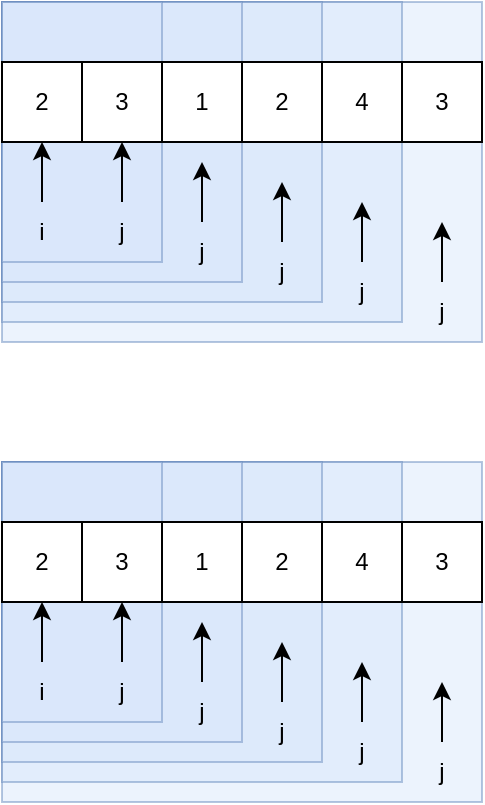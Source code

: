 <mxfile version="24.3.1" type="github">
  <diagram name="第 1 页" id="bsgujQVWhJ1CBmvAX9UT">
    <mxGraphModel dx="877" dy="348" grid="1" gridSize="10" guides="1" tooltips="1" connect="1" arrows="1" fold="1" page="1" pageScale="1" pageWidth="827" pageHeight="1169" math="0" shadow="0">
      <root>
        <mxCell id="0" />
        <mxCell id="1" parent="0" />
        <mxCell id="AX1ELchu_M3omdYsO0jj-23" value="" style="rounded=0;whiteSpace=wrap;html=1;opacity=50;fillColor=#dae8fc;strokeColor=#6c8ebf;" vertex="1" parent="1">
          <mxGeometry x="40" y="170" width="240" height="170" as="geometry" />
        </mxCell>
        <mxCell id="AX1ELchu_M3omdYsO0jj-21" value="" style="rounded=0;whiteSpace=wrap;html=1;opacity=50;fillColor=#dae8fc;strokeColor=#6c8ebf;" vertex="1" parent="1">
          <mxGeometry x="40" y="170" width="200" height="160" as="geometry" />
        </mxCell>
        <mxCell id="AX1ELchu_M3omdYsO0jj-19" value="" style="rounded=0;whiteSpace=wrap;html=1;opacity=50;fillColor=#dae8fc;strokeColor=#6c8ebf;" vertex="1" parent="1">
          <mxGeometry x="40" y="170" width="160" height="150" as="geometry" />
        </mxCell>
        <mxCell id="AX1ELchu_M3omdYsO0jj-18" value="" style="rounded=0;whiteSpace=wrap;html=1;opacity=50;fillColor=#dae8fc;strokeColor=#6c8ebf;" vertex="1" parent="1">
          <mxGeometry x="40" y="170" width="120" height="140" as="geometry" />
        </mxCell>
        <mxCell id="AX1ELchu_M3omdYsO0jj-13" value="" style="rounded=0;whiteSpace=wrap;html=1;opacity=50;fillColor=#dae8fc;strokeColor=#6c8ebf;" vertex="1" parent="1">
          <mxGeometry x="40" y="170" width="80" height="130" as="geometry" />
        </mxCell>
        <mxCell id="AX1ELchu_M3omdYsO0jj-1" value="2" style="rounded=0;whiteSpace=wrap;html=1;" vertex="1" parent="1">
          <mxGeometry x="40" y="200" width="40" height="40" as="geometry" />
        </mxCell>
        <mxCell id="AX1ELchu_M3omdYsO0jj-2" value="3" style="rounded=0;whiteSpace=wrap;html=1;" vertex="1" parent="1">
          <mxGeometry x="80" y="200" width="40" height="40" as="geometry" />
        </mxCell>
        <mxCell id="AX1ELchu_M3omdYsO0jj-3" value="1" style="rounded=0;whiteSpace=wrap;html=1;" vertex="1" parent="1">
          <mxGeometry x="120" y="200" width="40" height="40" as="geometry" />
        </mxCell>
        <mxCell id="AX1ELchu_M3omdYsO0jj-4" value="2" style="rounded=0;whiteSpace=wrap;html=1;" vertex="1" parent="1">
          <mxGeometry x="160" y="200" width="40" height="40" as="geometry" />
        </mxCell>
        <mxCell id="AX1ELchu_M3omdYsO0jj-5" value="4" style="rounded=0;whiteSpace=wrap;html=1;" vertex="1" parent="1">
          <mxGeometry x="200" y="200" width="40" height="40" as="geometry" />
        </mxCell>
        <mxCell id="AX1ELchu_M3omdYsO0jj-6" value="3" style="rounded=0;whiteSpace=wrap;html=1;" vertex="1" parent="1">
          <mxGeometry x="240" y="200" width="40" height="40" as="geometry" />
        </mxCell>
        <mxCell id="AX1ELchu_M3omdYsO0jj-9" value="" style="endArrow=classic;html=1;rounded=0;entryX=0.5;entryY=1;entryDx=0;entryDy=0;" edge="1" parent="1" target="AX1ELchu_M3omdYsO0jj-1">
          <mxGeometry width="50" height="50" relative="1" as="geometry">
            <mxPoint x="60" y="270" as="sourcePoint" />
            <mxPoint x="240" y="330" as="targetPoint" />
          </mxGeometry>
        </mxCell>
        <mxCell id="AX1ELchu_M3omdYsO0jj-10" value="i" style="text;html=1;align=center;verticalAlign=middle;whiteSpace=wrap;rounded=0;" vertex="1" parent="1">
          <mxGeometry x="45" y="270" width="30" height="30" as="geometry" />
        </mxCell>
        <mxCell id="AX1ELchu_M3omdYsO0jj-43" value="" style="endArrow=classic;html=1;rounded=0;entryX=0.5;entryY=1;entryDx=0;entryDy=0;" edge="1" parent="1">
          <mxGeometry width="50" height="50" relative="1" as="geometry">
            <mxPoint x="100" y="270" as="sourcePoint" />
            <mxPoint x="100" y="240" as="targetPoint" />
          </mxGeometry>
        </mxCell>
        <mxCell id="AX1ELchu_M3omdYsO0jj-44" value="j" style="text;html=1;align=center;verticalAlign=middle;whiteSpace=wrap;rounded=0;" vertex="1" parent="1">
          <mxGeometry x="85" y="270" width="30" height="30" as="geometry" />
        </mxCell>
        <mxCell id="AX1ELchu_M3omdYsO0jj-45" value="" style="endArrow=classic;html=1;rounded=0;entryX=0.5;entryY=1;entryDx=0;entryDy=0;" edge="1" parent="1">
          <mxGeometry width="50" height="50" relative="1" as="geometry">
            <mxPoint x="140" y="280" as="sourcePoint" />
            <mxPoint x="140" y="250" as="targetPoint" />
          </mxGeometry>
        </mxCell>
        <mxCell id="AX1ELchu_M3omdYsO0jj-46" value="j" style="text;html=1;align=center;verticalAlign=middle;whiteSpace=wrap;rounded=0;" vertex="1" parent="1">
          <mxGeometry x="125" y="280" width="30" height="30" as="geometry" />
        </mxCell>
        <mxCell id="AX1ELchu_M3omdYsO0jj-47" value="" style="endArrow=classic;html=1;rounded=0;entryX=0.5;entryY=1;entryDx=0;entryDy=0;" edge="1" parent="1">
          <mxGeometry width="50" height="50" relative="1" as="geometry">
            <mxPoint x="180" y="290" as="sourcePoint" />
            <mxPoint x="180" y="260" as="targetPoint" />
          </mxGeometry>
        </mxCell>
        <mxCell id="AX1ELchu_M3omdYsO0jj-48" value="j" style="text;html=1;align=center;verticalAlign=middle;whiteSpace=wrap;rounded=0;" vertex="1" parent="1">
          <mxGeometry x="165" y="290" width="30" height="30" as="geometry" />
        </mxCell>
        <mxCell id="AX1ELchu_M3omdYsO0jj-49" value="" style="endArrow=classic;html=1;rounded=0;entryX=0.5;entryY=1;entryDx=0;entryDy=0;" edge="1" parent="1">
          <mxGeometry width="50" height="50" relative="1" as="geometry">
            <mxPoint x="220" y="300" as="sourcePoint" />
            <mxPoint x="220" y="270" as="targetPoint" />
          </mxGeometry>
        </mxCell>
        <mxCell id="AX1ELchu_M3omdYsO0jj-50" value="j" style="text;html=1;align=center;verticalAlign=middle;whiteSpace=wrap;rounded=0;" vertex="1" parent="1">
          <mxGeometry x="205" y="300" width="30" height="30" as="geometry" />
        </mxCell>
        <mxCell id="AX1ELchu_M3omdYsO0jj-51" value="" style="endArrow=classic;html=1;rounded=0;entryX=0.5;entryY=1;entryDx=0;entryDy=0;" edge="1" parent="1">
          <mxGeometry width="50" height="50" relative="1" as="geometry">
            <mxPoint x="260" y="310" as="sourcePoint" />
            <mxPoint x="260" y="280" as="targetPoint" />
          </mxGeometry>
        </mxCell>
        <mxCell id="AX1ELchu_M3omdYsO0jj-52" value="j" style="text;html=1;align=center;verticalAlign=middle;whiteSpace=wrap;rounded=0;" vertex="1" parent="1">
          <mxGeometry x="245" y="310" width="30" height="30" as="geometry" />
        </mxCell>
        <mxCell id="AX1ELchu_M3omdYsO0jj-53" value="" style="rounded=0;whiteSpace=wrap;html=1;opacity=50;fillColor=#dae8fc;strokeColor=#6c8ebf;" vertex="1" parent="1">
          <mxGeometry x="40" y="400" width="240" height="170" as="geometry" />
        </mxCell>
        <mxCell id="AX1ELchu_M3omdYsO0jj-54" value="" style="rounded=0;whiteSpace=wrap;html=1;opacity=50;fillColor=#dae8fc;strokeColor=#6c8ebf;" vertex="1" parent="1">
          <mxGeometry x="40" y="400" width="200" height="160" as="geometry" />
        </mxCell>
        <mxCell id="AX1ELchu_M3omdYsO0jj-55" value="" style="rounded=0;whiteSpace=wrap;html=1;opacity=50;fillColor=#dae8fc;strokeColor=#6c8ebf;" vertex="1" parent="1">
          <mxGeometry x="40" y="400" width="160" height="150" as="geometry" />
        </mxCell>
        <mxCell id="AX1ELchu_M3omdYsO0jj-56" value="" style="rounded=0;whiteSpace=wrap;html=1;opacity=50;fillColor=#dae8fc;strokeColor=#6c8ebf;" vertex="1" parent="1">
          <mxGeometry x="40" y="400" width="120" height="140" as="geometry" />
        </mxCell>
        <mxCell id="AX1ELchu_M3omdYsO0jj-57" value="" style="rounded=0;whiteSpace=wrap;html=1;opacity=50;fillColor=#dae8fc;strokeColor=#6c8ebf;" vertex="1" parent="1">
          <mxGeometry x="40" y="400" width="80" height="130" as="geometry" />
        </mxCell>
        <mxCell id="AX1ELchu_M3omdYsO0jj-58" value="2" style="rounded=0;whiteSpace=wrap;html=1;" vertex="1" parent="1">
          <mxGeometry x="40" y="430" width="40" height="40" as="geometry" />
        </mxCell>
        <mxCell id="AX1ELchu_M3omdYsO0jj-59" value="3" style="rounded=0;whiteSpace=wrap;html=1;" vertex="1" parent="1">
          <mxGeometry x="80" y="430" width="40" height="40" as="geometry" />
        </mxCell>
        <mxCell id="AX1ELchu_M3omdYsO0jj-60" value="1" style="rounded=0;whiteSpace=wrap;html=1;" vertex="1" parent="1">
          <mxGeometry x="120" y="430" width="40" height="40" as="geometry" />
        </mxCell>
        <mxCell id="AX1ELchu_M3omdYsO0jj-61" value="2" style="rounded=0;whiteSpace=wrap;html=1;" vertex="1" parent="1">
          <mxGeometry x="160" y="430" width="40" height="40" as="geometry" />
        </mxCell>
        <mxCell id="AX1ELchu_M3omdYsO0jj-62" value="4" style="rounded=0;whiteSpace=wrap;html=1;" vertex="1" parent="1">
          <mxGeometry x="200" y="430" width="40" height="40" as="geometry" />
        </mxCell>
        <mxCell id="AX1ELchu_M3omdYsO0jj-63" value="3" style="rounded=0;whiteSpace=wrap;html=1;" vertex="1" parent="1">
          <mxGeometry x="240" y="430" width="40" height="40" as="geometry" />
        </mxCell>
        <mxCell id="AX1ELchu_M3omdYsO0jj-64" value="" style="endArrow=classic;html=1;rounded=0;entryX=0.5;entryY=1;entryDx=0;entryDy=0;" edge="1" parent="1" target="AX1ELchu_M3omdYsO0jj-58">
          <mxGeometry width="50" height="50" relative="1" as="geometry">
            <mxPoint x="60" y="500" as="sourcePoint" />
            <mxPoint x="240" y="560" as="targetPoint" />
          </mxGeometry>
        </mxCell>
        <mxCell id="AX1ELchu_M3omdYsO0jj-65" value="i" style="text;html=1;align=center;verticalAlign=middle;whiteSpace=wrap;rounded=0;" vertex="1" parent="1">
          <mxGeometry x="45" y="500" width="30" height="30" as="geometry" />
        </mxCell>
        <mxCell id="AX1ELchu_M3omdYsO0jj-66" value="" style="endArrow=classic;html=1;rounded=0;entryX=0.5;entryY=1;entryDx=0;entryDy=0;" edge="1" parent="1">
          <mxGeometry width="50" height="50" relative="1" as="geometry">
            <mxPoint x="100" y="500" as="sourcePoint" />
            <mxPoint x="100" y="470" as="targetPoint" />
          </mxGeometry>
        </mxCell>
        <mxCell id="AX1ELchu_M3omdYsO0jj-67" value="j" style="text;html=1;align=center;verticalAlign=middle;whiteSpace=wrap;rounded=0;" vertex="1" parent="1">
          <mxGeometry x="85" y="500" width="30" height="30" as="geometry" />
        </mxCell>
        <mxCell id="AX1ELchu_M3omdYsO0jj-68" value="" style="endArrow=classic;html=1;rounded=0;entryX=0.5;entryY=1;entryDx=0;entryDy=0;" edge="1" parent="1">
          <mxGeometry width="50" height="50" relative="1" as="geometry">
            <mxPoint x="140" y="510" as="sourcePoint" />
            <mxPoint x="140" y="480" as="targetPoint" />
          </mxGeometry>
        </mxCell>
        <mxCell id="AX1ELchu_M3omdYsO0jj-69" value="j" style="text;html=1;align=center;verticalAlign=middle;whiteSpace=wrap;rounded=0;" vertex="1" parent="1">
          <mxGeometry x="125" y="510" width="30" height="30" as="geometry" />
        </mxCell>
        <mxCell id="AX1ELchu_M3omdYsO0jj-70" value="" style="endArrow=classic;html=1;rounded=0;entryX=0.5;entryY=1;entryDx=0;entryDy=0;" edge="1" parent="1">
          <mxGeometry width="50" height="50" relative="1" as="geometry">
            <mxPoint x="180" y="520" as="sourcePoint" />
            <mxPoint x="180" y="490" as="targetPoint" />
          </mxGeometry>
        </mxCell>
        <mxCell id="AX1ELchu_M3omdYsO0jj-71" value="j" style="text;html=1;align=center;verticalAlign=middle;whiteSpace=wrap;rounded=0;" vertex="1" parent="1">
          <mxGeometry x="165" y="520" width="30" height="30" as="geometry" />
        </mxCell>
        <mxCell id="AX1ELchu_M3omdYsO0jj-72" value="" style="endArrow=classic;html=1;rounded=0;entryX=0.5;entryY=1;entryDx=0;entryDy=0;" edge="1" parent="1">
          <mxGeometry width="50" height="50" relative="1" as="geometry">
            <mxPoint x="220" y="530" as="sourcePoint" />
            <mxPoint x="220" y="500" as="targetPoint" />
          </mxGeometry>
        </mxCell>
        <mxCell id="AX1ELchu_M3omdYsO0jj-73" value="j" style="text;html=1;align=center;verticalAlign=middle;whiteSpace=wrap;rounded=0;" vertex="1" parent="1">
          <mxGeometry x="205" y="530" width="30" height="30" as="geometry" />
        </mxCell>
        <mxCell id="AX1ELchu_M3omdYsO0jj-74" value="" style="endArrow=classic;html=1;rounded=0;entryX=0.5;entryY=1;entryDx=0;entryDy=0;" edge="1" parent="1">
          <mxGeometry width="50" height="50" relative="1" as="geometry">
            <mxPoint x="260" y="540" as="sourcePoint" />
            <mxPoint x="260" y="510" as="targetPoint" />
          </mxGeometry>
        </mxCell>
        <mxCell id="AX1ELchu_M3omdYsO0jj-75" value="j" style="text;html=1;align=center;verticalAlign=middle;whiteSpace=wrap;rounded=0;" vertex="1" parent="1">
          <mxGeometry x="245" y="540" width="30" height="30" as="geometry" />
        </mxCell>
      </root>
    </mxGraphModel>
  </diagram>
</mxfile>
